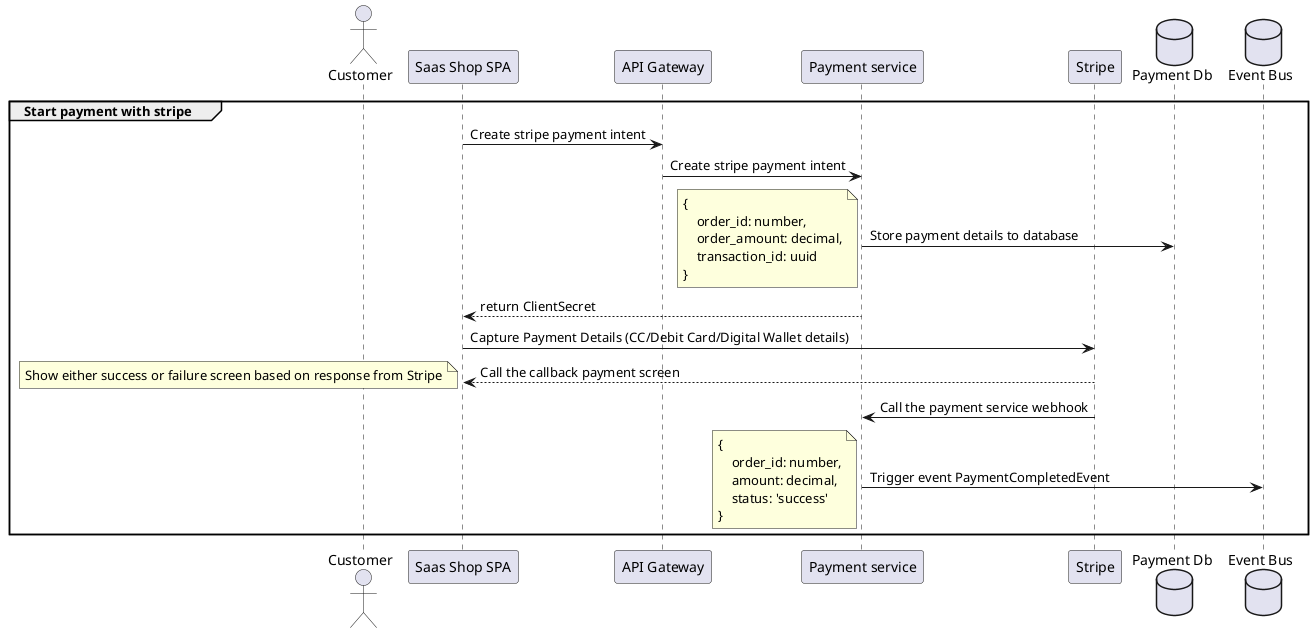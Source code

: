@startuml
'https://plantuml.com/sequence-diagram

actor Customer as customer
participant "Saas Shop SPA" as spa
participant "API Gateway" as apiGateway
participant "Payment service" as paymentService
participant Stripe as stripe
database "Payment Db" as paymentDb
database "Event Bus" as kafka

group Start payment with stripe
    spa -> apiGateway : Create stripe payment intent
    apiGateway -> paymentService : Create stripe payment intent
    paymentService -> paymentDb : Store payment details to database
    note left
        {
            order_id: number,
            order_amount: decimal,
            transaction_id: uuid
        }
    end note
    paymentService --> spa : return ClientSecret

    spa -> stripe : Capture Payment Details (CC/Debit Card/Digital Wallet details)
    stripe --> spa : Call the callback payment screen
    note left
        Show either success or failure screen based on response from Stripe
    end note

    stripe -> paymentService : Call the payment service webhook
    paymentService -> kafka : Trigger event PaymentCompletedEvent
    note left
        {
            order_id: number,
            amount: decimal,
            status: 'success'
        }
    end note

end group


@enduml